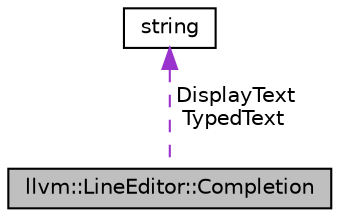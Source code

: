 digraph "llvm::LineEditor::Completion"
{
 // LATEX_PDF_SIZE
  bgcolor="transparent";
  edge [fontname="Helvetica",fontsize="10",labelfontname="Helvetica",labelfontsize="10"];
  node [fontname="Helvetica",fontsize="10",shape="box"];
  Node1 [label="llvm::LineEditor::Completion",height=0.2,width=0.4,color="black", fillcolor="grey75", style="filled", fontcolor="black",tooltip="A possible completion at a given cursor position."];
  Node2 -> Node1 [dir="back",color="darkorchid3",fontsize="10",style="dashed",label=" DisplayText\nTypedText" ,fontname="Helvetica"];
  Node2 [label="string",height=0.2,width=0.4,color="black",tooltip=" "];
}
